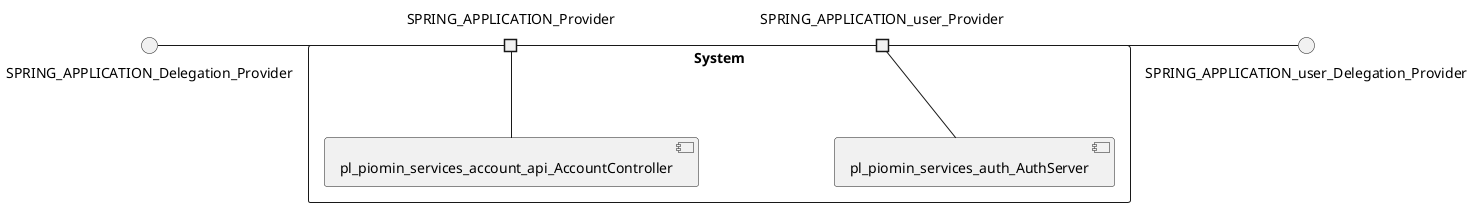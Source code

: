 @startuml
skinparam fixCircleLabelOverlapping true
skinparam componentStyle uml2
() SPRING_APPLICATION_Delegation_Provider
() SPRING_APPLICATION_user_Delegation_Provider
rectangle System {
[pl_piomin_services_account_api_AccountController] [[piomin-sample-spring-oauth2-microservices.repository#_QXAJ8miHEe-OGLXC0PjW4w]]
[pl_piomin_services_auth_AuthServer] [[piomin-sample-spring-oauth2-microservices.repository#_QXAJ8miHEe-OGLXC0PjW4w]]
port SPRING_APPLICATION_Provider
SPRING_APPLICATION_Delegation_Provider - SPRING_APPLICATION_Provider
SPRING_APPLICATION_Provider - [pl_piomin_services_account_api_AccountController]
port SPRING_APPLICATION_user_Provider
SPRING_APPLICATION_user_Delegation_Provider - SPRING_APPLICATION_user_Provider
SPRING_APPLICATION_user_Provider - [pl_piomin_services_auth_AuthServer]
}

@enduml
